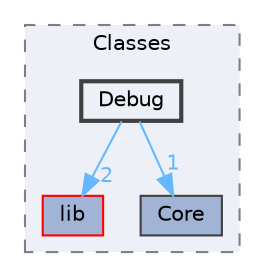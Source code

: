 digraph "C:/Users/HP/Documents/GitHub/Minero-Game/Old/Classes/Debug"
{
 // LATEX_PDF_SIZE
  bgcolor="transparent";
  edge [fontname=Helvetica,fontsize=10,labelfontname=Helvetica,labelfontsize=10];
  node [fontname=Helvetica,fontsize=10,shape=box,height=0.2,width=0.4];
  compound=true
  subgraph clusterdir_2a0b33f18a29a5d7512a293ec4090727 {
    graph [ bgcolor="#edf0f7", pencolor="grey50", label="Classes", fontname=Helvetica,fontsize=10 style="filled,dashed", URL="dir_2a0b33f18a29a5d7512a293ec4090727.html",tooltip=""]
  dir_86e3fabaa487d125112dafeea2881dfa [label="lib", fillcolor="#a2b4d6", color="red", style="filled", URL="dir_86e3fabaa487d125112dafeea2881dfa.html",tooltip=""];
  dir_a42042fe3ccd42a1deb9c511cf44d20c [label="Core", fillcolor="#a2b4d6", color="grey25", style="filled", URL="dir_a42042fe3ccd42a1deb9c511cf44d20c.html",tooltip=""];
  dir_29932379f69837cf01177c4a2b1803ec [label="Debug", fillcolor="#edf0f7", color="grey25", style="filled,bold", URL="dir_29932379f69837cf01177c4a2b1803ec.html",tooltip=""];
  }
  dir_29932379f69837cf01177c4a2b1803ec->dir_86e3fabaa487d125112dafeea2881dfa [headlabel="2", labeldistance=1.5 headhref="dir_000061_000197.html" href="dir_000061_000197.html" color="steelblue1" fontcolor="steelblue1"];
  dir_29932379f69837cf01177c4a2b1803ec->dir_a42042fe3ccd42a1deb9c511cf44d20c [headlabel="1", labeldistance=1.5 headhref="dir_000061_000058.html" href="dir_000061_000058.html" color="steelblue1" fontcolor="steelblue1"];
}

